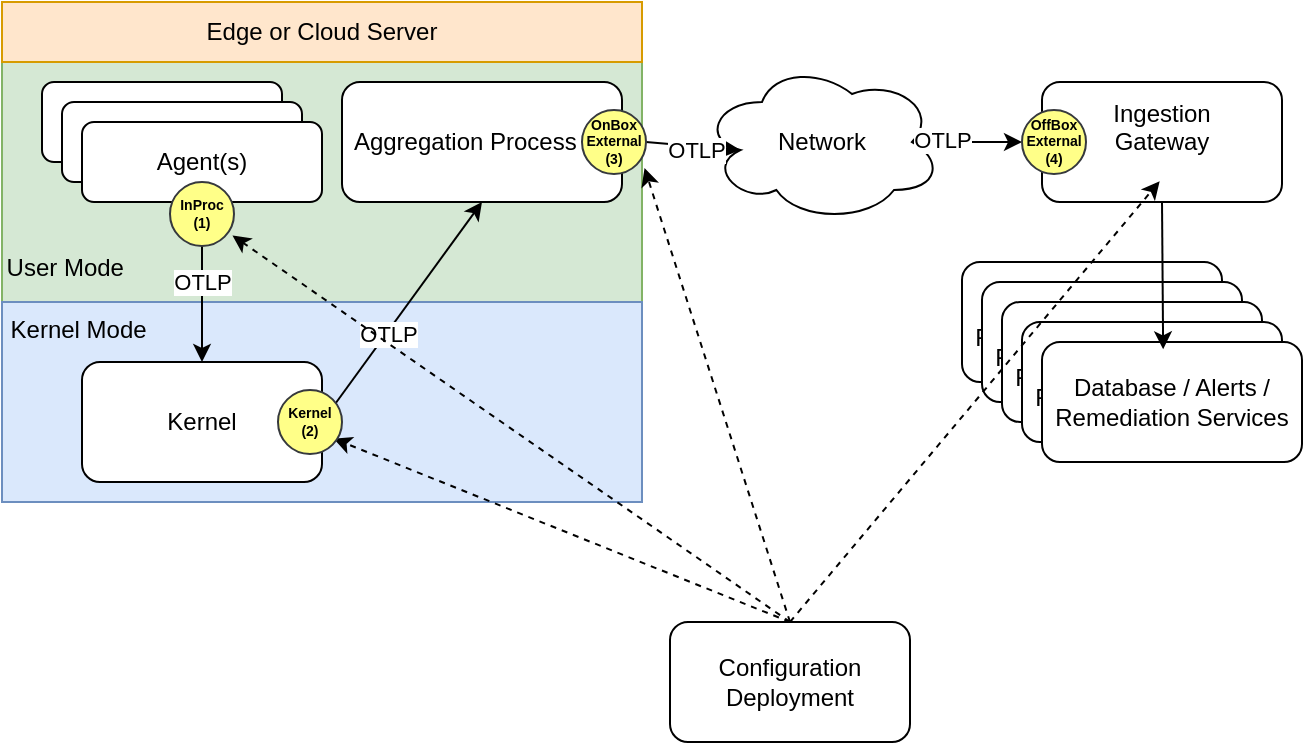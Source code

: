 <mxfile version="26.0.16">
  <diagram id="C5RBs43oDa-KdzZeNtuy" name="Page-1">
    <mxGraphModel dx="767" dy="567" grid="1" gridSize="10" guides="1" tooltips="1" connect="1" arrows="0" fold="1" page="1" pageScale="1" pageWidth="827" pageHeight="1169" math="0" shadow="0">
      <root>
        <mxCell id="WIyWlLk6GJQsqaUBKTNV-0" />
        <mxCell id="WIyWlLk6GJQsqaUBKTNV-1" parent="WIyWlLk6GJQsqaUBKTNV-0" />
        <mxCell id="Ji26STUYplzQVVDQYfk5-15" value="&lt;div&gt;&lt;span style=&quot;background-color: transparent; color: light-dark(rgb(0, 0, 0), rgb(255, 255, 255));&quot;&gt;&lt;br&gt;&lt;/span&gt;&lt;/div&gt;&lt;div&gt;&lt;span style=&quot;background-color: transparent; color: light-dark(rgb(0, 0, 0), rgb(255, 255, 255));&quot;&gt;&lt;br&gt;&lt;/span&gt;&lt;/div&gt;&lt;div&gt;&lt;span style=&quot;background-color: transparent; color: light-dark(rgb(0, 0, 0), rgb(255, 255, 255));&quot;&gt;&lt;br&gt;&lt;/span&gt;&lt;/div&gt;&lt;div&gt;&lt;span style=&quot;background-color: transparent; color: light-dark(rgb(0, 0, 0), rgb(255, 255, 255));&quot;&gt;&lt;br&gt;&lt;/span&gt;&lt;/div&gt;&lt;div&gt;&lt;span style=&quot;background-color: transparent; color: light-dark(rgb(0, 0, 0), rgb(255, 255, 255));&quot;&gt;&lt;br&gt;&lt;/span&gt;&lt;/div&gt;&lt;div&gt;&lt;span style=&quot;background-color: transparent; color: light-dark(rgb(0, 0, 0), rgb(255, 255, 255));&quot;&gt;&lt;br&gt;&lt;/span&gt;&lt;/div&gt;&lt;div&gt;&lt;span style=&quot;background-color: transparent; color: light-dark(rgb(0, 0, 0), rgb(255, 255, 255));&quot;&gt;&lt;br&gt;&lt;/span&gt;&lt;/div&gt;&lt;div&gt;&lt;span style=&quot;background-color: transparent; color: light-dark(rgb(0, 0, 0), rgb(255, 255, 255));&quot;&gt;&lt;br&gt;&lt;/span&gt;&lt;/div&gt;&lt;div&gt;&lt;span style=&quot;background-color: transparent; color: light-dark(rgb(0, 0, 0), rgb(255, 255, 255));&quot;&gt;User Mode&amp;nbsp; &amp;nbsp; &amp;nbsp; &amp;nbsp; &amp;nbsp; &amp;nbsp; &amp;nbsp; &amp;nbsp; &amp;nbsp; &amp;nbsp; &amp;nbsp; &amp;nbsp; &amp;nbsp; &amp;nbsp; &amp;nbsp; &amp;nbsp; &amp;nbsp; &amp;nbsp; &amp;nbsp; &amp;nbsp; &amp;nbsp; &amp;nbsp; &amp;nbsp; &amp;nbsp; &amp;nbsp; &amp;nbsp; &amp;nbsp; &amp;nbsp; &amp;nbsp; &amp;nbsp; &amp;nbsp; &amp;nbsp; &amp;nbsp; &amp;nbsp; &amp;nbsp; &amp;nbsp; &amp;nbsp; &amp;nbsp; &amp;nbsp; &amp;nbsp; &amp;nbsp;&lt;/span&gt;&lt;br&gt;&lt;/div&gt;&lt;div&gt;&lt;br&gt;&lt;/div&gt;" style="rounded=0;whiteSpace=wrap;html=1;fillColor=#d5e8d4;strokeColor=#82b366;" parent="WIyWlLk6GJQsqaUBKTNV-1" vertex="1">
          <mxGeometry x="20" y="90" width="320" height="120" as="geometry" />
        </mxCell>
        <mxCell id="Ji26STUYplzQVVDQYfk5-14" value="&lt;div&gt;&lt;span style=&quot;background-color: transparent; color: light-dark(rgb(0, 0, 0), rgb(255, 255, 255));&quot;&gt;Kernel Mode&amp;nbsp; &amp;nbsp; &amp;nbsp; &amp;nbsp; &amp;nbsp; &amp;nbsp; &amp;nbsp; &amp;nbsp; &amp;nbsp; &amp;nbsp; &amp;nbsp; &amp;nbsp; &amp;nbsp; &amp;nbsp; &amp;nbsp; &amp;nbsp; &amp;nbsp; &amp;nbsp; &amp;nbsp; &amp;nbsp; &amp;nbsp; &amp;nbsp; &amp;nbsp; &amp;nbsp; &amp;nbsp; &amp;nbsp; &amp;nbsp; &amp;nbsp; &amp;nbsp; &amp;nbsp; &amp;nbsp; &amp;nbsp; &amp;nbsp; &amp;nbsp; &amp;nbsp; &amp;nbsp; &amp;nbsp; &amp;nbsp; &amp;nbsp; &amp;nbsp; &amp;nbsp;&lt;/span&gt;&lt;/div&gt;&lt;div&gt;&lt;span style=&quot;background-color: transparent; color: light-dark(rgb(0, 0, 0), rgb(255, 255, 255));&quot;&gt;&lt;br&gt;&lt;/span&gt;&lt;/div&gt;&lt;div&gt;&lt;span style=&quot;background-color: transparent; color: light-dark(rgb(0, 0, 0), rgb(255, 255, 255));&quot;&gt;&lt;br&gt;&lt;/span&gt;&lt;/div&gt;&lt;div&gt;&lt;span style=&quot;background-color: transparent; color: light-dark(rgb(0, 0, 0), rgb(255, 255, 255));&quot;&gt;&lt;br&gt;&lt;/span&gt;&lt;/div&gt;&lt;div&gt;&lt;span style=&quot;background-color: transparent; color: light-dark(rgb(0, 0, 0), rgb(255, 255, 255));&quot;&gt;&lt;br&gt;&lt;/span&gt;&lt;/div&gt;" style="rounded=0;whiteSpace=wrap;html=1;fillColor=#dae8fc;strokeColor=#6c8ebf;" parent="WIyWlLk6GJQsqaUBKTNV-1" vertex="1">
          <mxGeometry x="20" y="210" width="320" height="100" as="geometry" />
        </mxCell>
        <mxCell id="Ji26STUYplzQVVDQYfk5-1" value="Kernel" style="rounded=1;whiteSpace=wrap;html=1;" parent="WIyWlLk6GJQsqaUBKTNV-1" vertex="1">
          <mxGeometry x="60" y="240" width="120" height="60" as="geometry" />
        </mxCell>
        <mxCell id="Ji26STUYplzQVVDQYfk5-4" value="Aggregation Process&amp;nbsp; &amp;nbsp; &amp;nbsp;" style="rounded=1;whiteSpace=wrap;html=1;" parent="WIyWlLk6GJQsqaUBKTNV-1" vertex="1">
          <mxGeometry x="190" y="100" width="140" height="60" as="geometry" />
        </mxCell>
        <mxCell id="Ji26STUYplzQVVDQYfk5-5" value="" style="endArrow=classic;html=1;rounded=0;exitX=1;exitY=0.5;exitDx=0;exitDy=0;entryX=0.5;entryY=1;entryDx=0;entryDy=0;" parent="WIyWlLk6GJQsqaUBKTNV-1" source="Ji26STUYplzQVVDQYfk5-1" target="Ji26STUYplzQVVDQYfk5-4" edge="1">
          <mxGeometry width="50" height="50" relative="1" as="geometry">
            <mxPoint x="500" y="420" as="sourcePoint" />
            <mxPoint x="550" y="370" as="targetPoint" />
          </mxGeometry>
        </mxCell>
        <mxCell id="Ji26STUYplzQVVDQYfk5-28" value="OTLP" style="edgeLabel;html=1;align=center;verticalAlign=middle;resizable=0;points=[];" parent="Ji26STUYplzQVVDQYfk5-5" vertex="1" connectable="0">
          <mxGeometry x="-0.191" relative="1" as="geometry">
            <mxPoint as="offset" />
          </mxGeometry>
        </mxCell>
        <mxCell id="Ji26STUYplzQVVDQYfk5-6" value="" style="endArrow=classic;html=1;rounded=0;exitX=0.5;exitY=1;exitDx=0;exitDy=0;entryX=0.5;entryY=0;entryDx=0;entryDy=0;" parent="WIyWlLk6GJQsqaUBKTNV-1" source="Ji26STUYplzQVVDQYfk5-3" target="Ji26STUYplzQVVDQYfk5-1" edge="1">
          <mxGeometry width="50" height="50" relative="1" as="geometry">
            <mxPoint x="790" y="630" as="sourcePoint" />
            <mxPoint x="840" y="580" as="targetPoint" />
          </mxGeometry>
        </mxCell>
        <mxCell id="Ji26STUYplzQVVDQYfk5-27" value="OTLP" style="edgeLabel;html=1;align=center;verticalAlign=middle;resizable=0;points=[];" parent="Ji26STUYplzQVVDQYfk5-6" vertex="1" connectable="0">
          <mxGeometry x="0.002" relative="1" as="geometry">
            <mxPoint as="offset" />
          </mxGeometry>
        </mxCell>
        <mxCell id="Ji26STUYplzQVVDQYfk5-7" value="Network" style="ellipse;shape=cloud;whiteSpace=wrap;html=1;" parent="WIyWlLk6GJQsqaUBKTNV-1" vertex="1">
          <mxGeometry x="370" y="90" width="120" height="80" as="geometry" />
        </mxCell>
        <mxCell id="Ji26STUYplzQVVDQYfk5-8" value="" style="endArrow=classic;html=1;rounded=0;entryX=0.16;entryY=0.55;entryDx=0;entryDy=0;entryPerimeter=0;exitX=1;exitY=0.5;exitDx=0;exitDy=0;" parent="WIyWlLk6GJQsqaUBKTNV-1" source="mihLVXfl9d89XfFVnp2_-6" target="Ji26STUYplzQVVDQYfk5-7" edge="1">
          <mxGeometry width="50" height="50" relative="1" as="geometry">
            <mxPoint x="370" y="140" as="sourcePoint" />
            <mxPoint x="420" y="90" as="targetPoint" />
          </mxGeometry>
        </mxCell>
        <mxCell id="Ji26STUYplzQVVDQYfk5-29" value="OTLP" style="edgeLabel;html=1;align=center;verticalAlign=middle;resizable=0;points=[];" parent="Ji26STUYplzQVVDQYfk5-8" vertex="1" connectable="0">
          <mxGeometry x="0.084" y="-2" relative="1" as="geometry">
            <mxPoint as="offset" />
          </mxGeometry>
        </mxCell>
        <mxCell id="Ji26STUYplzQVVDQYfk5-9" value="" style="endArrow=classic;html=1;rounded=0;exitX=0.875;exitY=0.5;exitDx=0;exitDy=0;exitPerimeter=0;entryX=0;entryY=0.5;entryDx=0;entryDy=0;" parent="WIyWlLk6GJQsqaUBKTNV-1" source="mihLVXfl9d89XfFVnp2_-7" target="Ji26STUYplzQVVDQYfk5-10" edge="1">
          <mxGeometry width="50" height="50" relative="1" as="geometry">
            <mxPoint x="474" y="140" as="sourcePoint" />
            <mxPoint x="529" y="140" as="targetPoint" />
          </mxGeometry>
        </mxCell>
        <mxCell id="Ji26STUYplzQVVDQYfk5-10" value="Ingestion&lt;div&gt;Gateway&lt;/div&gt;&lt;div&gt;&lt;br&gt;&lt;/div&gt;" style="rounded=1;whiteSpace=wrap;html=1;" parent="WIyWlLk6GJQsqaUBKTNV-1" vertex="1">
          <mxGeometry x="540" y="100" width="120" height="60" as="geometry" />
        </mxCell>
        <mxCell id="Ji26STUYplzQVVDQYfk5-16" value="Edge or Cloud Server" style="rounded=0;whiteSpace=wrap;html=1;fillColor=#ffe6cc;strokeColor=#d79b00;" parent="WIyWlLk6GJQsqaUBKTNV-1" vertex="1">
          <mxGeometry x="20" y="60" width="320" height="30" as="geometry" />
        </mxCell>
        <mxCell id="Ji26STUYplzQVVDQYfk5-32" value="" style="group" parent="WIyWlLk6GJQsqaUBKTNV-1" vertex="1" connectable="0">
          <mxGeometry x="40" y="100" width="140" height="82" as="geometry" />
        </mxCell>
        <mxCell id="WIyWlLk6GJQsqaUBKTNV-3" value="Agent" style="rounded=1;whiteSpace=wrap;html=1;fontSize=12;glass=0;strokeWidth=1;shadow=0;" parent="Ji26STUYplzQVVDQYfk5-32" vertex="1">
          <mxGeometry width="120" height="40" as="geometry" />
        </mxCell>
        <mxCell id="Ji26STUYplzQVVDQYfk5-2" value="Agent" style="rounded=1;whiteSpace=wrap;html=1;fontSize=12;glass=0;strokeWidth=1;shadow=0;" parent="Ji26STUYplzQVVDQYfk5-32" vertex="1">
          <mxGeometry x="10" y="10" width="120" height="40" as="geometry" />
        </mxCell>
        <mxCell id="Ji26STUYplzQVVDQYfk5-3" value="Agent(s)" style="rounded=1;whiteSpace=wrap;html=1;fontSize=12;glass=0;strokeWidth=1;shadow=0;" parent="Ji26STUYplzQVVDQYfk5-32" vertex="1">
          <mxGeometry x="20" y="20" width="120" height="40" as="geometry" />
        </mxCell>
        <mxCell id="mihLVXfl9d89XfFVnp2_-4" value="InProc&lt;div&gt;(1)&lt;/div&gt;" style="ellipse;whiteSpace=wrap;html=1;aspect=fixed;fontSize=7;labelBackgroundColor=none;fillColor=#ffff88;strokeColor=#36393d;fontStyle=1" vertex="1" parent="Ji26STUYplzQVVDQYfk5-32">
          <mxGeometry x="64" y="50" width="32" height="32" as="geometry" />
        </mxCell>
        <mxCell id="Ji26STUYplzQVVDQYfk5-33" value="" style="group" parent="WIyWlLk6GJQsqaUBKTNV-1" vertex="1" connectable="0">
          <mxGeometry x="500" y="190" width="170" height="100" as="geometry" />
        </mxCell>
        <mxCell id="Ji26STUYplzQVVDQYfk5-22" value="Database / Alerts / Remediation Services" style="rounded=1;whiteSpace=wrap;html=1;" parent="Ji26STUYplzQVVDQYfk5-33" vertex="1">
          <mxGeometry width="130" height="60" as="geometry" />
        </mxCell>
        <mxCell id="Ji26STUYplzQVVDQYfk5-23" value="Database / Alerts / Remediation Services" style="rounded=1;whiteSpace=wrap;html=1;" parent="Ji26STUYplzQVVDQYfk5-33" vertex="1">
          <mxGeometry x="10" y="10" width="130" height="60" as="geometry" />
        </mxCell>
        <mxCell id="Ji26STUYplzQVVDQYfk5-24" value="Database / Alerts / Remediation Services" style="rounded=1;whiteSpace=wrap;html=1;" parent="Ji26STUYplzQVVDQYfk5-33" vertex="1">
          <mxGeometry x="20" y="20" width="130" height="60" as="geometry" />
        </mxCell>
        <mxCell id="Ji26STUYplzQVVDQYfk5-25" value="Database / Alerts / Remediation Services" style="rounded=1;whiteSpace=wrap;html=1;" parent="Ji26STUYplzQVVDQYfk5-33" vertex="1">
          <mxGeometry x="30" y="30" width="130" height="60" as="geometry" />
        </mxCell>
        <mxCell id="Ji26STUYplzQVVDQYfk5-26" value="Database / Alerts / Remediation Services" style="rounded=1;whiteSpace=wrap;html=1;" parent="Ji26STUYplzQVVDQYfk5-33" vertex="1">
          <mxGeometry x="40" y="40" width="130" height="60" as="geometry" />
        </mxCell>
        <mxCell id="Ji26STUYplzQVVDQYfk5-18" value="" style="endArrow=classic;html=1;rounded=0;exitX=0.5;exitY=1;exitDx=0;exitDy=0;entryX=0.466;entryY=0.061;entryDx=0;entryDy=0;entryPerimeter=0;" parent="WIyWlLk6GJQsqaUBKTNV-1" source="Ji26STUYplzQVVDQYfk5-10" target="Ji26STUYplzQVVDQYfk5-26" edge="1">
          <mxGeometry width="50" height="50" relative="1" as="geometry">
            <mxPoint x="500" y="420" as="sourcePoint" />
            <mxPoint x="640" y="200" as="targetPoint" />
          </mxGeometry>
        </mxCell>
        <mxCell id="Ji26STUYplzQVVDQYfk5-48" value="Configuration&lt;br&gt;Deployment" style="rounded=1;whiteSpace=wrap;html=1;" parent="WIyWlLk6GJQsqaUBKTNV-1" vertex="1">
          <mxGeometry x="354" y="370" width="120" height="60" as="geometry" />
        </mxCell>
        <mxCell id="Ji26STUYplzQVVDQYfk5-49" value="" style="endArrow=classic;html=1;rounded=0;exitX=0.5;exitY=0;exitDx=0;exitDy=0;entryX=0.871;entryY=0.76;entryDx=0;entryDy=0;entryPerimeter=0;dashed=1;" parent="WIyWlLk6GJQsqaUBKTNV-1" source="mihLVXfl9d89XfFVnp2_-5" edge="1">
          <mxGeometry width="50" height="50" relative="1" as="geometry">
            <mxPoint x="410" y="350" as="sourcePoint" />
            <mxPoint x="179.92" y="275.2" as="targetPoint" />
          </mxGeometry>
        </mxCell>
        <mxCell id="Ji26STUYplzQVVDQYfk5-50" value="" style="endArrow=classic;html=1;rounded=0;exitX=0.5;exitY=0;exitDx=0;exitDy=0;entryX=0.976;entryY=0.835;entryDx=0;entryDy=0;entryPerimeter=0;dashed=1;" parent="WIyWlLk6GJQsqaUBKTNV-1" source="Ji26STUYplzQVVDQYfk5-48" target="mihLVXfl9d89XfFVnp2_-4" edge="1">
          <mxGeometry width="50" height="50" relative="1" as="geometry">
            <mxPoint x="424" y="400" as="sourcePoint" />
            <mxPoint x="125.875" y="160.64" as="targetPoint" />
          </mxGeometry>
        </mxCell>
        <mxCell id="Ji26STUYplzQVVDQYfk5-51" value="" style="endArrow=classic;html=1;rounded=0;exitX=0.5;exitY=0;exitDx=0;exitDy=0;entryX=1;entryY=0.5;entryDx=0;entryDy=0;dashed=1;" parent="WIyWlLk6GJQsqaUBKTNV-1" source="mihLVXfl9d89XfFVnp2_-6" target="Ji26STUYplzQVVDQYfk5-4" edge="1">
          <mxGeometry width="50" height="50" relative="1" as="geometry">
            <mxPoint x="434" y="410" as="sourcePoint" />
            <mxPoint x="200" y="295" as="targetPoint" />
          </mxGeometry>
        </mxCell>
        <mxCell id="Ji26STUYplzQVVDQYfk5-52" value="" style="endArrow=classic;html=1;rounded=0;entryX=0.318;entryY=0.479;entryDx=0;entryDy=0;entryPerimeter=0;exitX=0.5;exitY=0;exitDx=0;exitDy=0;dashed=1;" parent="WIyWlLk6GJQsqaUBKTNV-1" source="Ji26STUYplzQVVDQYfk5-48" edge="1">
          <mxGeometry width="50" height="50" relative="1" as="geometry">
            <mxPoint x="400" y="470" as="sourcePoint" />
            <mxPoint x="598.86" y="149.58" as="targetPoint" />
          </mxGeometry>
        </mxCell>
        <mxCell id="mihLVXfl9d89XfFVnp2_-8" value="" style="endArrow=classic;html=1;rounded=0;exitX=0.5;exitY=0;exitDx=0;exitDy=0;entryX=0.871;entryY=0.76;entryDx=0;entryDy=0;entryPerimeter=0;dashed=1;" edge="1" parent="WIyWlLk6GJQsqaUBKTNV-1" source="Ji26STUYplzQVVDQYfk5-48" target="mihLVXfl9d89XfFVnp2_-5">
          <mxGeometry width="50" height="50" relative="1" as="geometry">
            <mxPoint x="400" y="350" as="sourcePoint" />
            <mxPoint x="179.92" y="275.2" as="targetPoint" />
          </mxGeometry>
        </mxCell>
        <mxCell id="mihLVXfl9d89XfFVnp2_-5" value="Kernel&lt;div&gt;(2)&lt;/div&gt;" style="ellipse;whiteSpace=wrap;html=1;aspect=fixed;fontSize=7;labelBackgroundColor=none;fillColor=#ffff88;strokeColor=#36393d;fontStyle=1" vertex="1" parent="WIyWlLk6GJQsqaUBKTNV-1">
          <mxGeometry x="158" y="254" width="32" height="32" as="geometry" />
        </mxCell>
        <mxCell id="mihLVXfl9d89XfFVnp2_-9" value="" style="endArrow=classic;html=1;rounded=0;entryX=0.16;entryY=0.55;entryDx=0;entryDy=0;entryPerimeter=0;exitX=1;exitY=0.5;exitDx=0;exitDy=0;" edge="1" parent="WIyWlLk6GJQsqaUBKTNV-1" source="Ji26STUYplzQVVDQYfk5-4" target="mihLVXfl9d89XfFVnp2_-6">
          <mxGeometry width="50" height="50" relative="1" as="geometry">
            <mxPoint x="330" y="130" as="sourcePoint" />
            <mxPoint x="389" y="134" as="targetPoint" />
          </mxGeometry>
        </mxCell>
        <mxCell id="mihLVXfl9d89XfFVnp2_-11" value="" style="endArrow=classic;html=1;rounded=0;exitX=0.5;exitY=0;exitDx=0;exitDy=0;entryX=1.004;entryY=0.442;entryDx=0;entryDy=0;dashed=1;entryPerimeter=0;" edge="1" parent="WIyWlLk6GJQsqaUBKTNV-1" source="Ji26STUYplzQVVDQYfk5-48" target="Ji26STUYplzQVVDQYfk5-15">
          <mxGeometry width="50" height="50" relative="1" as="geometry">
            <mxPoint x="400" y="350" as="sourcePoint" />
            <mxPoint x="330" y="130" as="targetPoint" />
          </mxGeometry>
        </mxCell>
        <mxCell id="mihLVXfl9d89XfFVnp2_-6" value="&lt;font&gt;OnBox&lt;/font&gt;&lt;div&gt;&lt;font&gt;External&lt;/font&gt;&lt;div&gt;&lt;font&gt;(3)&lt;/font&gt;&lt;/div&gt;&lt;/div&gt;" style="ellipse;whiteSpace=wrap;html=1;aspect=fixed;fontSize=7;labelBackgroundColor=none;fillColor=#ffff88;strokeColor=#36393d;fontStyle=1" vertex="1" parent="WIyWlLk6GJQsqaUBKTNV-1">
          <mxGeometry x="310" y="114" width="32" height="32" as="geometry" />
        </mxCell>
        <mxCell id="mihLVXfl9d89XfFVnp2_-12" value="" style="endArrow=classic;html=1;rounded=0;exitX=0.875;exitY=0.5;exitDx=0;exitDy=0;exitPerimeter=0;entryX=0;entryY=0.5;entryDx=0;entryDy=0;" edge="1" parent="WIyWlLk6GJQsqaUBKTNV-1" source="Ji26STUYplzQVVDQYfk5-7" target="mihLVXfl9d89XfFVnp2_-7">
          <mxGeometry width="50" height="50" relative="1" as="geometry">
            <mxPoint x="475" y="130" as="sourcePoint" />
            <mxPoint x="540" y="130" as="targetPoint" />
          </mxGeometry>
        </mxCell>
        <mxCell id="mihLVXfl9d89XfFVnp2_-13" value="OTLP" style="edgeLabel;html=1;align=center;verticalAlign=middle;resizable=0;points=[];" vertex="1" connectable="0" parent="mihLVXfl9d89XfFVnp2_-12">
          <mxGeometry x="-0.454" y="1" relative="1" as="geometry">
            <mxPoint as="offset" />
          </mxGeometry>
        </mxCell>
        <mxCell id="mihLVXfl9d89XfFVnp2_-7" value="&lt;font&gt;OffBox&lt;/font&gt;&lt;div&gt;&lt;font&gt;External&lt;/font&gt;&lt;div&gt;&lt;font&gt;(4&lt;/font&gt;&lt;span style=&quot;color: light-dark(rgb(0, 0, 0), rgb(255, 255, 255));&quot;&gt;)&lt;/span&gt;&lt;/div&gt;&lt;/div&gt;" style="ellipse;whiteSpace=wrap;html=1;aspect=fixed;fontSize=7;labelBackgroundColor=none;fillColor=#ffff88;strokeColor=#36393d;fontStyle=1" vertex="1" parent="WIyWlLk6GJQsqaUBKTNV-1">
          <mxGeometry x="530" y="114" width="32" height="32" as="geometry" />
        </mxCell>
      </root>
    </mxGraphModel>
  </diagram>
</mxfile>
